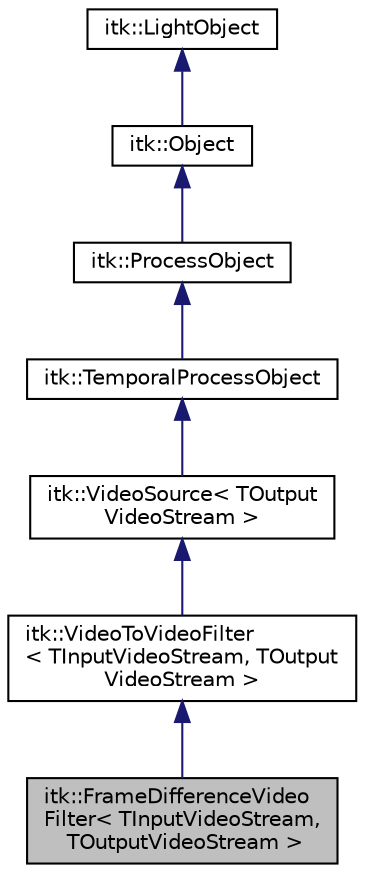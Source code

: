 digraph "itk::FrameDifferenceVideoFilter&lt; TInputVideoStream, TOutputVideoStream &gt;"
{
 // LATEX_PDF_SIZE
  edge [fontname="Helvetica",fontsize="10",labelfontname="Helvetica",labelfontsize="10"];
  node [fontname="Helvetica",fontsize="10",shape=record];
  Node1 [label="itk::FrameDifferenceVideo\lFilter\< TInputVideoStream,\l TOutputVideoStream \>",height=0.2,width=0.4,color="black", fillcolor="grey75", style="filled", fontcolor="black",tooltip="Compute the squared intensity difference between frame x and frame x+n."];
  Node2 -> Node1 [dir="back",color="midnightblue",fontsize="10",style="solid",fontname="Helvetica"];
  Node2 [label="itk::VideoToVideoFilter\l\< TInputVideoStream, TOutput\lVideoStream \>",height=0.2,width=0.4,color="black", fillcolor="white", style="filled",URL="$classitk_1_1VideoToVideoFilter.html",tooltip="Base class for filters that use a VideoStream as input and output."];
  Node3 -> Node2 [dir="back",color="midnightblue",fontsize="10",style="solid",fontname="Helvetica"];
  Node3 [label="itk::VideoSource\< TOutput\lVideoStream \>",height=0.2,width=0.4,color="black", fillcolor="white", style="filled",URL="$classitk_1_1VideoSource.html",tooltip="A TemporalProcessObject that produces a VideoStream."];
  Node4 -> Node3 [dir="back",color="midnightblue",fontsize="10",style="solid",fontname="Helvetica"];
  Node4 [label="itk::TemporalProcessObject",height=0.2,width=0.4,color="black", fillcolor="white", style="filled",URL="$classitk_1_1TemporalProcessObject.html",tooltip="TemporalProcessObject implements a ProcessObject for the itk pipeline with the notion of a temporal r..."];
  Node5 -> Node4 [dir="back",color="midnightblue",fontsize="10",style="solid",fontname="Helvetica"];
  Node5 [label="itk::ProcessObject",height=0.2,width=0.4,color="black", fillcolor="white", style="filled",URL="$classitk_1_1ProcessObject.html",tooltip="The base class for all process objects (source, filters, mappers) in the Insight data processing pipe..."];
  Node6 -> Node5 [dir="back",color="midnightblue",fontsize="10",style="solid",fontname="Helvetica"];
  Node6 [label="itk::Object",height=0.2,width=0.4,color="black", fillcolor="white", style="filled",URL="$classitk_1_1Object.html",tooltip="Base class for most ITK classes."];
  Node7 -> Node6 [dir="back",color="midnightblue",fontsize="10",style="solid",fontname="Helvetica"];
  Node7 [label="itk::LightObject",height=0.2,width=0.4,color="black", fillcolor="white", style="filled",URL="$classitk_1_1LightObject.html",tooltip="Light weight base class for most itk classes."];
}
